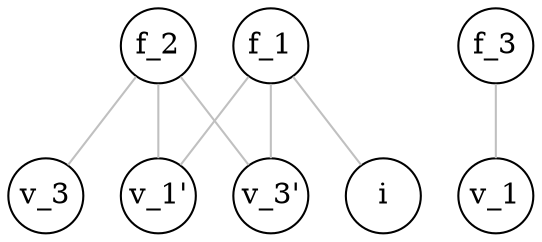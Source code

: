 // Graph for the example presented in work
// "DIFFERENTIAL–ALGEBRAIC EQUATIONS OF INDEX 1 MAY HAVE AN ARBITRARILY HIGH STRUCTURAL INDEX"
graph Gunther{
node[shape=circle,fixedsize=1]
edge[color="gray"]
	f_1--"v_1'"  f_1--"v_3'" f_1--i
	f_2--"v_1'"  f_2--"v_3'" f_2--v_3
	f_3--v_1
}
